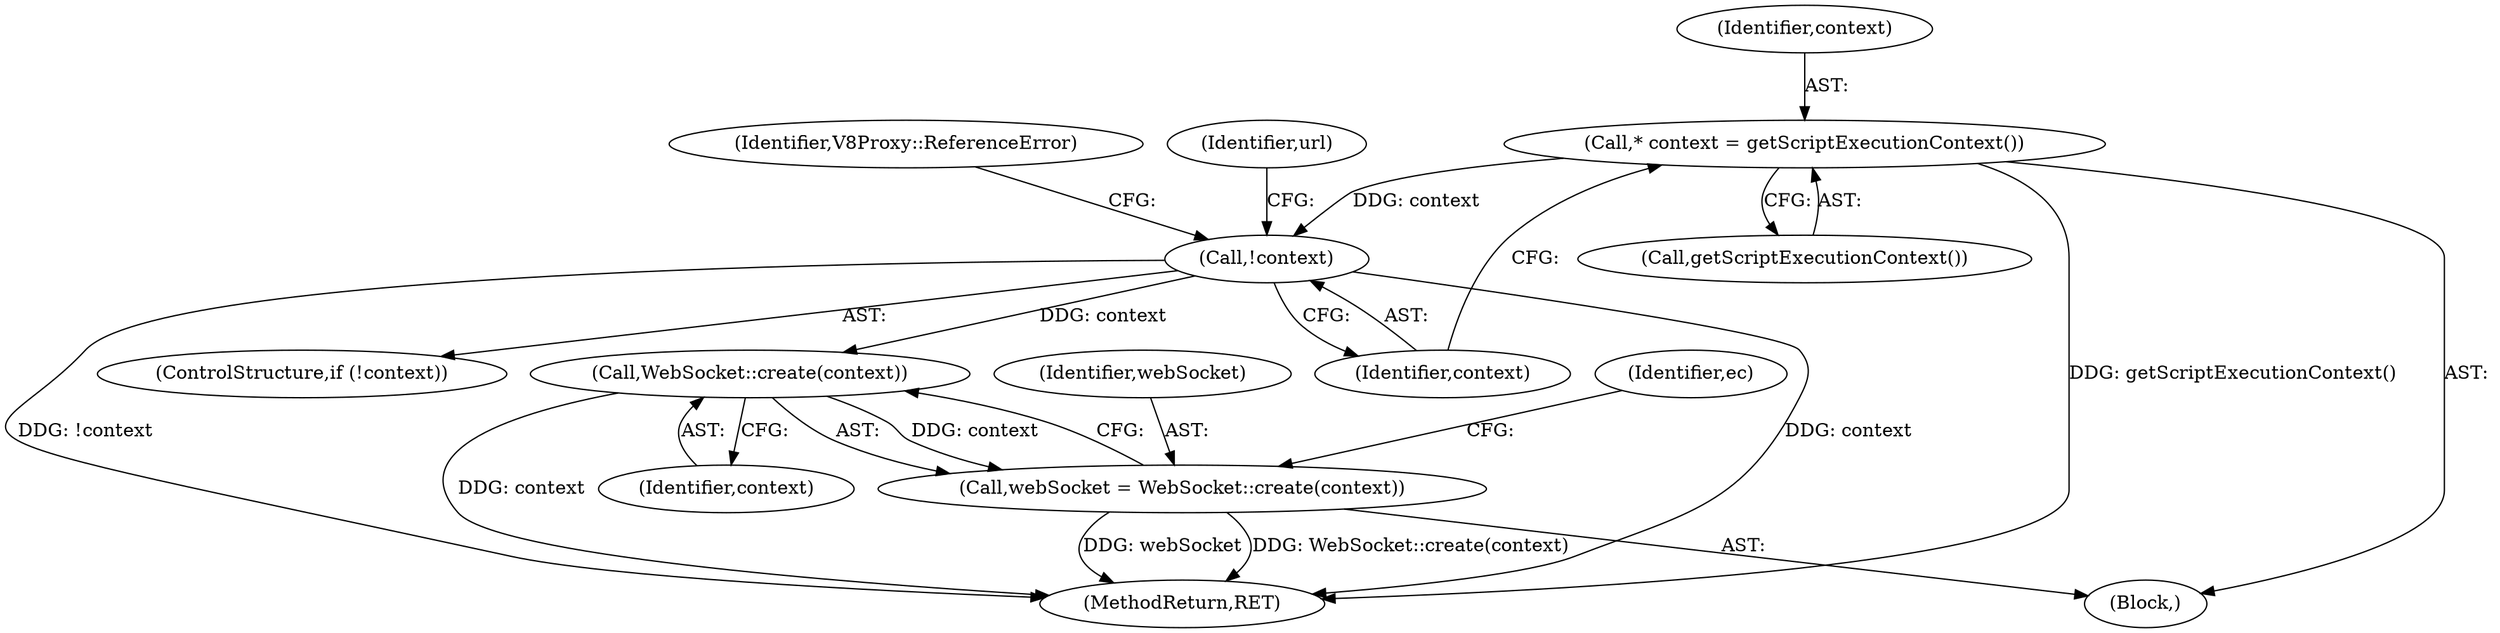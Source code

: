 digraph "0_Chrome_e9372a1bfd3588a80fcf49aa07321f0971dd6091_67@pointer" {
"1000146" [label="(Call,* context = getScriptExecutionContext())"];
"1000150" [label="(Call,!context)"];
"1000166" [label="(Call,WebSocket::create(context))"];
"1000164" [label="(Call,webSocket = WebSocket::create(context))"];
"1000148" [label="(Call,getScriptExecutionContext())"];
"1000154" [label="(Identifier,V8Proxy::ReferenceError)"];
"1000150" [label="(Call,!context)"];
"1000146" [label="(Call,* context = getScriptExecutionContext())"];
"1000149" [label="(ControlStructure,if (!context))"];
"1000151" [label="(Identifier,context)"];
"1000159" [label="(Identifier,url)"];
"1000166" [label="(Call,WebSocket::create(context))"];
"1000164" [label="(Call,webSocket = WebSocket::create(context))"];
"1000147" [label="(Identifier,context)"];
"1000102" [label="(Block,)"];
"1000262" [label="(MethodReturn,RET)"];
"1000165" [label="(Identifier,webSocket)"];
"1000167" [label="(Identifier,context)"];
"1000170" [label="(Identifier,ec)"];
"1000146" -> "1000102"  [label="AST: "];
"1000146" -> "1000148"  [label="CFG: "];
"1000147" -> "1000146"  [label="AST: "];
"1000148" -> "1000146"  [label="AST: "];
"1000151" -> "1000146"  [label="CFG: "];
"1000146" -> "1000262"  [label="DDG: getScriptExecutionContext()"];
"1000146" -> "1000150"  [label="DDG: context"];
"1000150" -> "1000149"  [label="AST: "];
"1000150" -> "1000151"  [label="CFG: "];
"1000151" -> "1000150"  [label="AST: "];
"1000154" -> "1000150"  [label="CFG: "];
"1000159" -> "1000150"  [label="CFG: "];
"1000150" -> "1000262"  [label="DDG: context"];
"1000150" -> "1000262"  [label="DDG: !context"];
"1000150" -> "1000166"  [label="DDG: context"];
"1000166" -> "1000164"  [label="AST: "];
"1000166" -> "1000167"  [label="CFG: "];
"1000167" -> "1000166"  [label="AST: "];
"1000164" -> "1000166"  [label="CFG: "];
"1000166" -> "1000262"  [label="DDG: context"];
"1000166" -> "1000164"  [label="DDG: context"];
"1000164" -> "1000102"  [label="AST: "];
"1000165" -> "1000164"  [label="AST: "];
"1000170" -> "1000164"  [label="CFG: "];
"1000164" -> "1000262"  [label="DDG: WebSocket::create(context)"];
"1000164" -> "1000262"  [label="DDG: webSocket"];
}
